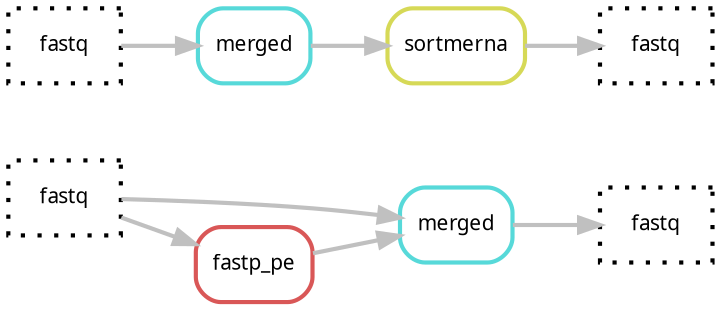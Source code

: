 digraph snakemake_dag {
	rankdir=LR;
    graph[bgcolor=white, margin=0];
    node[shape=box, style=rounded, fontname=sans,                 fontsize=10, penwidth=2];
    edge[penwidth=2, color=grey];
	0[label = "fastq", color = "0.0 0.0 0.0", style="dotted"];
	20[label = "fastq", color = "0.0 0.0 0.0", style="dotted"];
	10[label = "fastq", color = "0.0 0.0 0.0", style="dotted"];
	11[label = "fastq", color = "0.0 0.0 0.0", style="dotted"];
	1[label = "merged", color = "0.50 0.6 0.85", style="rounded"];
	21[label = "merged", color = "0.50 0.6 0.85", style="rounded"];
	2[label = "fastp_pe", color = "0.00 0.6 0.85", style="rounded"];
	3[label = "sortmerna", color = "0.17 0.6 0.85", style="rounded"];
	0 -> 2
	0 -> 1
	2 -> 1
	1 -> 10
	20 -> 21
	21 -> 3
	3 -> 11
}   

